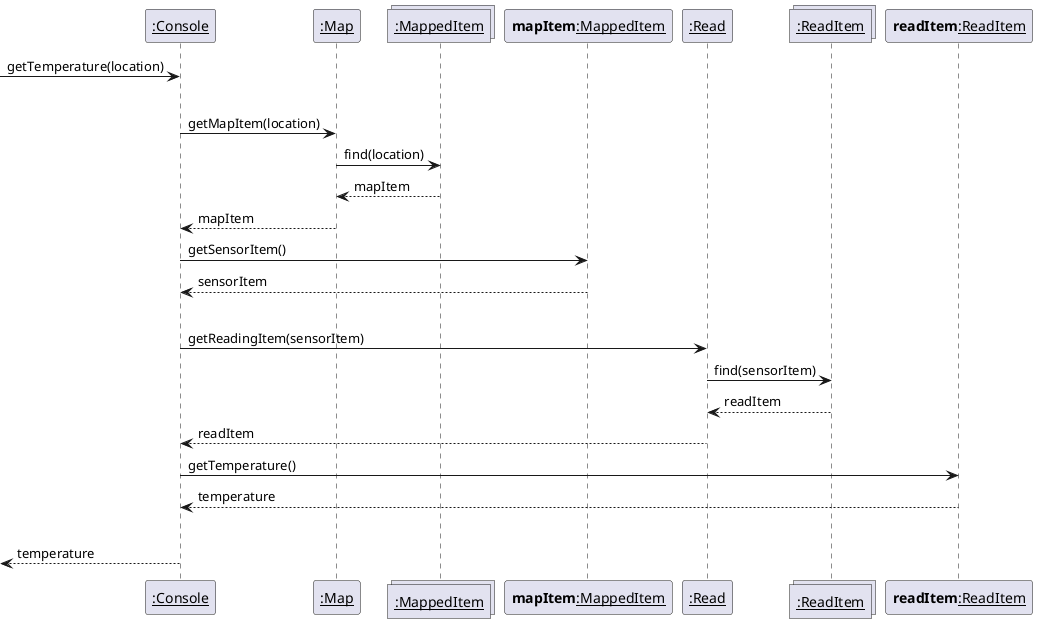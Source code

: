 @startuml Sequence Diagram getTemperature(Location)
hide empty members

participant Console as "__:Console__"
participant Map as "__:Map__"
collections MappedItems as "__:MappedItem__"
participant MappedItem as "**mapItem**__:MappedItem__"
participant Read as "__:Read__"
collections ReadItems as "__:ReadItem__"
participant ReadItem as "**readItem**__:ReadItem__"

-> Console: getTemperature(location)
|||
Console -> Map: getMapItem(location)
Map -> MappedItems: find(location)
Map <-- MappedItems: mapItem
Console <-- Map: mapItem
Console -> MappedItem: getSensorItem()
Console <-- MappedItem: sensorItem
|||
Console -> Read: getReadingItem(sensorItem)
Read -> ReadItems: find(sensorItem)
Read <-- ReadItems: readItem
Console <-- Read: readItem
Console -> ReadItem: getTemperature()
Console <-- ReadItem: temperature
|||
<-- Console: temperature
@enduml
